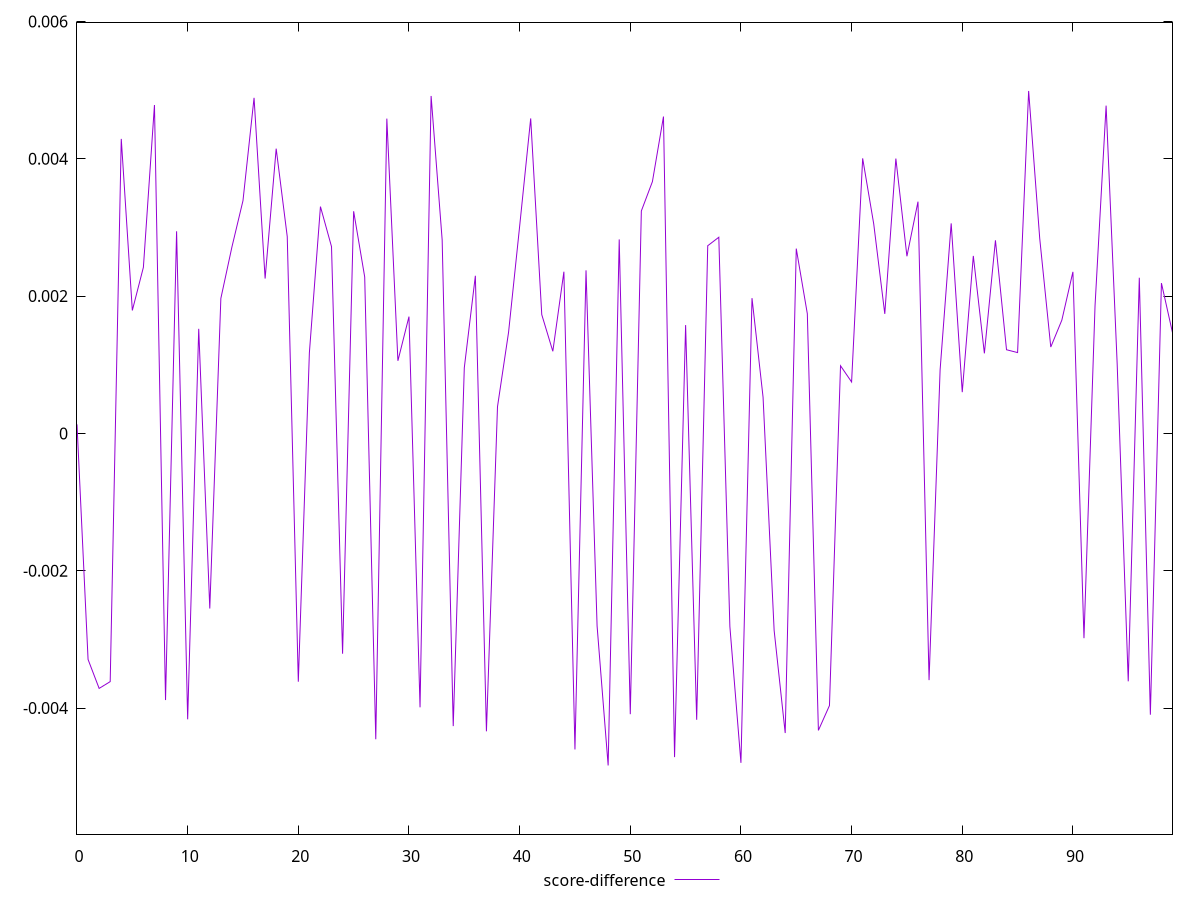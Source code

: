 reset

$scoreDifference <<EOF
0 0.0001318108033494525
1 -0.0032930239901767244
2 -0.003714369261145878
3 -0.003615327132536428
4 0.004289267564805188
5 0.0017903740685214498
6 0.0024187307081089404
7 0.004782154584757059
8 -0.003884410765578994
9 0.002943706785603961
10 -0.004164913452121333
11 0.001522670770642387
12 -0.0025506159704066222
13 0.0019656152751347244
14 0.0027146204248540418
15 0.0033893354675552656
16 0.004887120506060327
17 0.0022548208802699587
18 0.0041469778110021505
19 0.0028651135726924792
20 -0.0036168780096743625
21 0.0011746633415687935
22 0.0033027170289150476
23 0.0027195525983532143
24 -0.0032094058042653195
25 0.0032349929008018696
26 0.0022776155623975836
27 -0.004455059577302967
28 0.004584229735040024
29 0.0010569099075828925
30 0.0017005074837201928
31 -0.003990130129019054
32 0.004914503146176252
33 0.0028168504934507066
34 -0.004264085581534349
35 0.0009556525278511252
36 0.002295197772377522
37 -0.004339193681479392
38 0.00038839913252963765
39 0.0014718531818466163
40 0.003013529200534215
41 0.004587047561725899
42 0.0017296813400787814
43 0.0011954642337624888
44 0.002354385723263852
45 -0.004603136155607923
46 0.0023746132416477828
47 -0.002805275275193697
48 -0.0048367887821128
49 0.002824603760377631
50 -0.0040896552505000905
51 0.0032392632319930836
52 0.0036665727404383563
53 0.004614303983375478
54 -0.0047148194982500335
55 0.0015770972243982495
56 -0.004171229285777289
57 0.002733223250281025
58 0.0028563543313108175
59 -0.002812667387457557
60 -0.004798878314683841
61 0.0019695330000217837
62 0.0005256360205241339
63 -0.002870370154696822
64 -0.004364325481936104
65 0.00269101678804462
66 0.0017420301926177606
67 -0.004325897592046601
68 -0.003964209682708497
69 0.000984607444656671
70 0.0007487107931274384
71 0.004005380583188001
72 0.0030502508499893333
73 0.001740561375593641
74 0.004002183372786572
75 0.0025796796708157377
76 0.003374760328076043
77 -0.0035940969155345837
78 0.000926230105589676
79 0.0030584726710063403
80 0.0006000948190660882
81 0.002584909760893428
82 0.0011651531269539772
83 0.002811516761064725
84 0.0012180414557212416
85 0.0011767090555313553
86 0.004987123686327477
87 0.002840687455744062
88 0.0012573850548988075
89 0.00164910039847177
90 0.0023524181799217114
91 -0.002983314494465983
92 0.0018587951540292025
93 0.0047732983237643856
94 0.0010141434909207714
95 -0.0036110270775194797
96 0.002267096082254394
97 -0.004097366333558616
98 0.0021885355005386575
99 0.0014667060542850052
EOF

set key outside below
set xrange [0:99]
set yrange [-0.0058367887821128:0.005987123686327477]
set trange [-0.0058367887821128:0.005987123686327477]
set terminal svg size 640, 500 enhanced background rgb 'white'
set output "report_00008_2021-01-22T20:58:29.167/speed-index/samples/pages+cached+noadtech/score-difference/values.svg"

plot $scoreDifference title "score-difference" with line

reset
